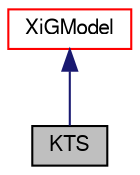 digraph "KTS"
{
  bgcolor="transparent";
  edge [fontname="FreeSans",fontsize="10",labelfontname="FreeSans",labelfontsize="10"];
  node [fontname="FreeSans",fontsize="10",shape=record];
  Node2 [label="KTS",height=0.2,width=0.4,color="black", fillcolor="grey75", style="filled", fontcolor="black"];
  Node3 -> Node2 [dir="back",color="midnightblue",fontsize="10",style="solid",fontname="FreeSans"];
  Node3 [label="XiGModel",height=0.2,width=0.4,color="red",URL="$a31878.html",tooltip="Base-class for all Xi generation models used by the b-Xi combustion model. See Technical Report SH/RE..."];
}
